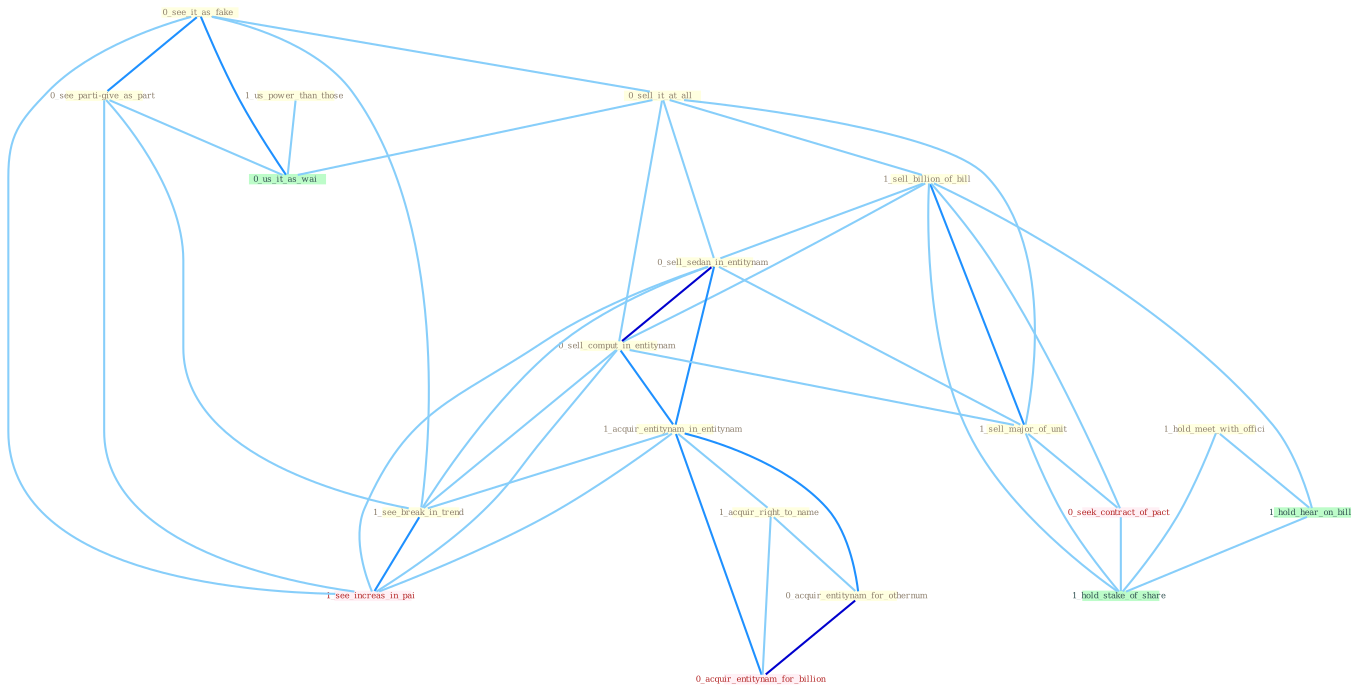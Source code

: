 Graph G{ 
    node
    [shape=polygon,style=filled,width=.5,height=.06,color="#BDFCC9",fixedsize=true,fontsize=4,
    fontcolor="#2f4f4f"];
    {node
    [color="#ffffe0", fontcolor="#8b7d6b"] "0_see_it_as_fake " "0_sell_it_at_all " "1_sell_billion_of_bill " "0_see_parti-give_as_part " "0_sell_sedan_in_entitynam " "1_hold_meet_with_offici " "1_us_power_than_those " "0_sell_comput_in_entitynam " "1_acquir_entitynam_in_entitynam " "1_acquir_right_to_name " "1_sell_major_of_unit " "0_acquir_entitynam_for_othernum " "1_see_break_in_trend "}
{node [color="#fff0f5", fontcolor="#b22222"] "0_seek_contract_of_pact " "0_acquir_entitynam_for_billion " "1_see_increas_in_pai "}
edge [color="#B0E2FF"];

	"0_see_it_as_fake " -- "0_sell_it_at_all " [w="1", color="#87cefa" ];
	"0_see_it_as_fake " -- "0_see_parti-give_as_part " [w="2", color="#1e90ff" , len=0.8];
	"0_see_it_as_fake " -- "1_see_break_in_trend " [w="1", color="#87cefa" ];
	"0_see_it_as_fake " -- "0_us_it_as_wai " [w="2", color="#1e90ff" , len=0.8];
	"0_see_it_as_fake " -- "1_see_increas_in_pai " [w="1", color="#87cefa" ];
	"0_sell_it_at_all " -- "1_sell_billion_of_bill " [w="1", color="#87cefa" ];
	"0_sell_it_at_all " -- "0_sell_sedan_in_entitynam " [w="1", color="#87cefa" ];
	"0_sell_it_at_all " -- "0_sell_comput_in_entitynam " [w="1", color="#87cefa" ];
	"0_sell_it_at_all " -- "1_sell_major_of_unit " [w="1", color="#87cefa" ];
	"0_sell_it_at_all " -- "0_us_it_as_wai " [w="1", color="#87cefa" ];
	"1_sell_billion_of_bill " -- "0_sell_sedan_in_entitynam " [w="1", color="#87cefa" ];
	"1_sell_billion_of_bill " -- "0_sell_comput_in_entitynam " [w="1", color="#87cefa" ];
	"1_sell_billion_of_bill " -- "1_sell_major_of_unit " [w="2", color="#1e90ff" , len=0.8];
	"1_sell_billion_of_bill " -- "0_seek_contract_of_pact " [w="1", color="#87cefa" ];
	"1_sell_billion_of_bill " -- "1_hold_hear_on_bill " [w="1", color="#87cefa" ];
	"1_sell_billion_of_bill " -- "1_hold_stake_of_share " [w="1", color="#87cefa" ];
	"0_see_parti-give_as_part " -- "1_see_break_in_trend " [w="1", color="#87cefa" ];
	"0_see_parti-give_as_part " -- "0_us_it_as_wai " [w="1", color="#87cefa" ];
	"0_see_parti-give_as_part " -- "1_see_increas_in_pai " [w="1", color="#87cefa" ];
	"0_sell_sedan_in_entitynam " -- "0_sell_comput_in_entitynam " [w="3", color="#0000cd" , len=0.6];
	"0_sell_sedan_in_entitynam " -- "1_acquir_entitynam_in_entitynam " [w="2", color="#1e90ff" , len=0.8];
	"0_sell_sedan_in_entitynam " -- "1_sell_major_of_unit " [w="1", color="#87cefa" ];
	"0_sell_sedan_in_entitynam " -- "1_see_break_in_trend " [w="1", color="#87cefa" ];
	"0_sell_sedan_in_entitynam " -- "1_see_increas_in_pai " [w="1", color="#87cefa" ];
	"1_hold_meet_with_offici " -- "1_hold_hear_on_bill " [w="1", color="#87cefa" ];
	"1_hold_meet_with_offici " -- "1_hold_stake_of_share " [w="1", color="#87cefa" ];
	"1_us_power_than_those " -- "0_us_it_as_wai " [w="1", color="#87cefa" ];
	"0_sell_comput_in_entitynam " -- "1_acquir_entitynam_in_entitynam " [w="2", color="#1e90ff" , len=0.8];
	"0_sell_comput_in_entitynam " -- "1_sell_major_of_unit " [w="1", color="#87cefa" ];
	"0_sell_comput_in_entitynam " -- "1_see_break_in_trend " [w="1", color="#87cefa" ];
	"0_sell_comput_in_entitynam " -- "1_see_increas_in_pai " [w="1", color="#87cefa" ];
	"1_acquir_entitynam_in_entitynam " -- "1_acquir_right_to_name " [w="1", color="#87cefa" ];
	"1_acquir_entitynam_in_entitynam " -- "0_acquir_entitynam_for_othernum " [w="2", color="#1e90ff" , len=0.8];
	"1_acquir_entitynam_in_entitynam " -- "1_see_break_in_trend " [w="1", color="#87cefa" ];
	"1_acquir_entitynam_in_entitynam " -- "0_acquir_entitynam_for_billion " [w="2", color="#1e90ff" , len=0.8];
	"1_acquir_entitynam_in_entitynam " -- "1_see_increas_in_pai " [w="1", color="#87cefa" ];
	"1_acquir_right_to_name " -- "0_acquir_entitynam_for_othernum " [w="1", color="#87cefa" ];
	"1_acquir_right_to_name " -- "0_acquir_entitynam_for_billion " [w="1", color="#87cefa" ];
	"1_sell_major_of_unit " -- "0_seek_contract_of_pact " [w="1", color="#87cefa" ];
	"1_sell_major_of_unit " -- "1_hold_stake_of_share " [w="1", color="#87cefa" ];
	"0_acquir_entitynam_for_othernum " -- "0_acquir_entitynam_for_billion " [w="3", color="#0000cd" , len=0.6];
	"1_see_break_in_trend " -- "1_see_increas_in_pai " [w="2", color="#1e90ff" , len=0.8];
	"0_seek_contract_of_pact " -- "1_hold_stake_of_share " [w="1", color="#87cefa" ];
	"1_hold_hear_on_bill " -- "1_hold_stake_of_share " [w="1", color="#87cefa" ];
}
